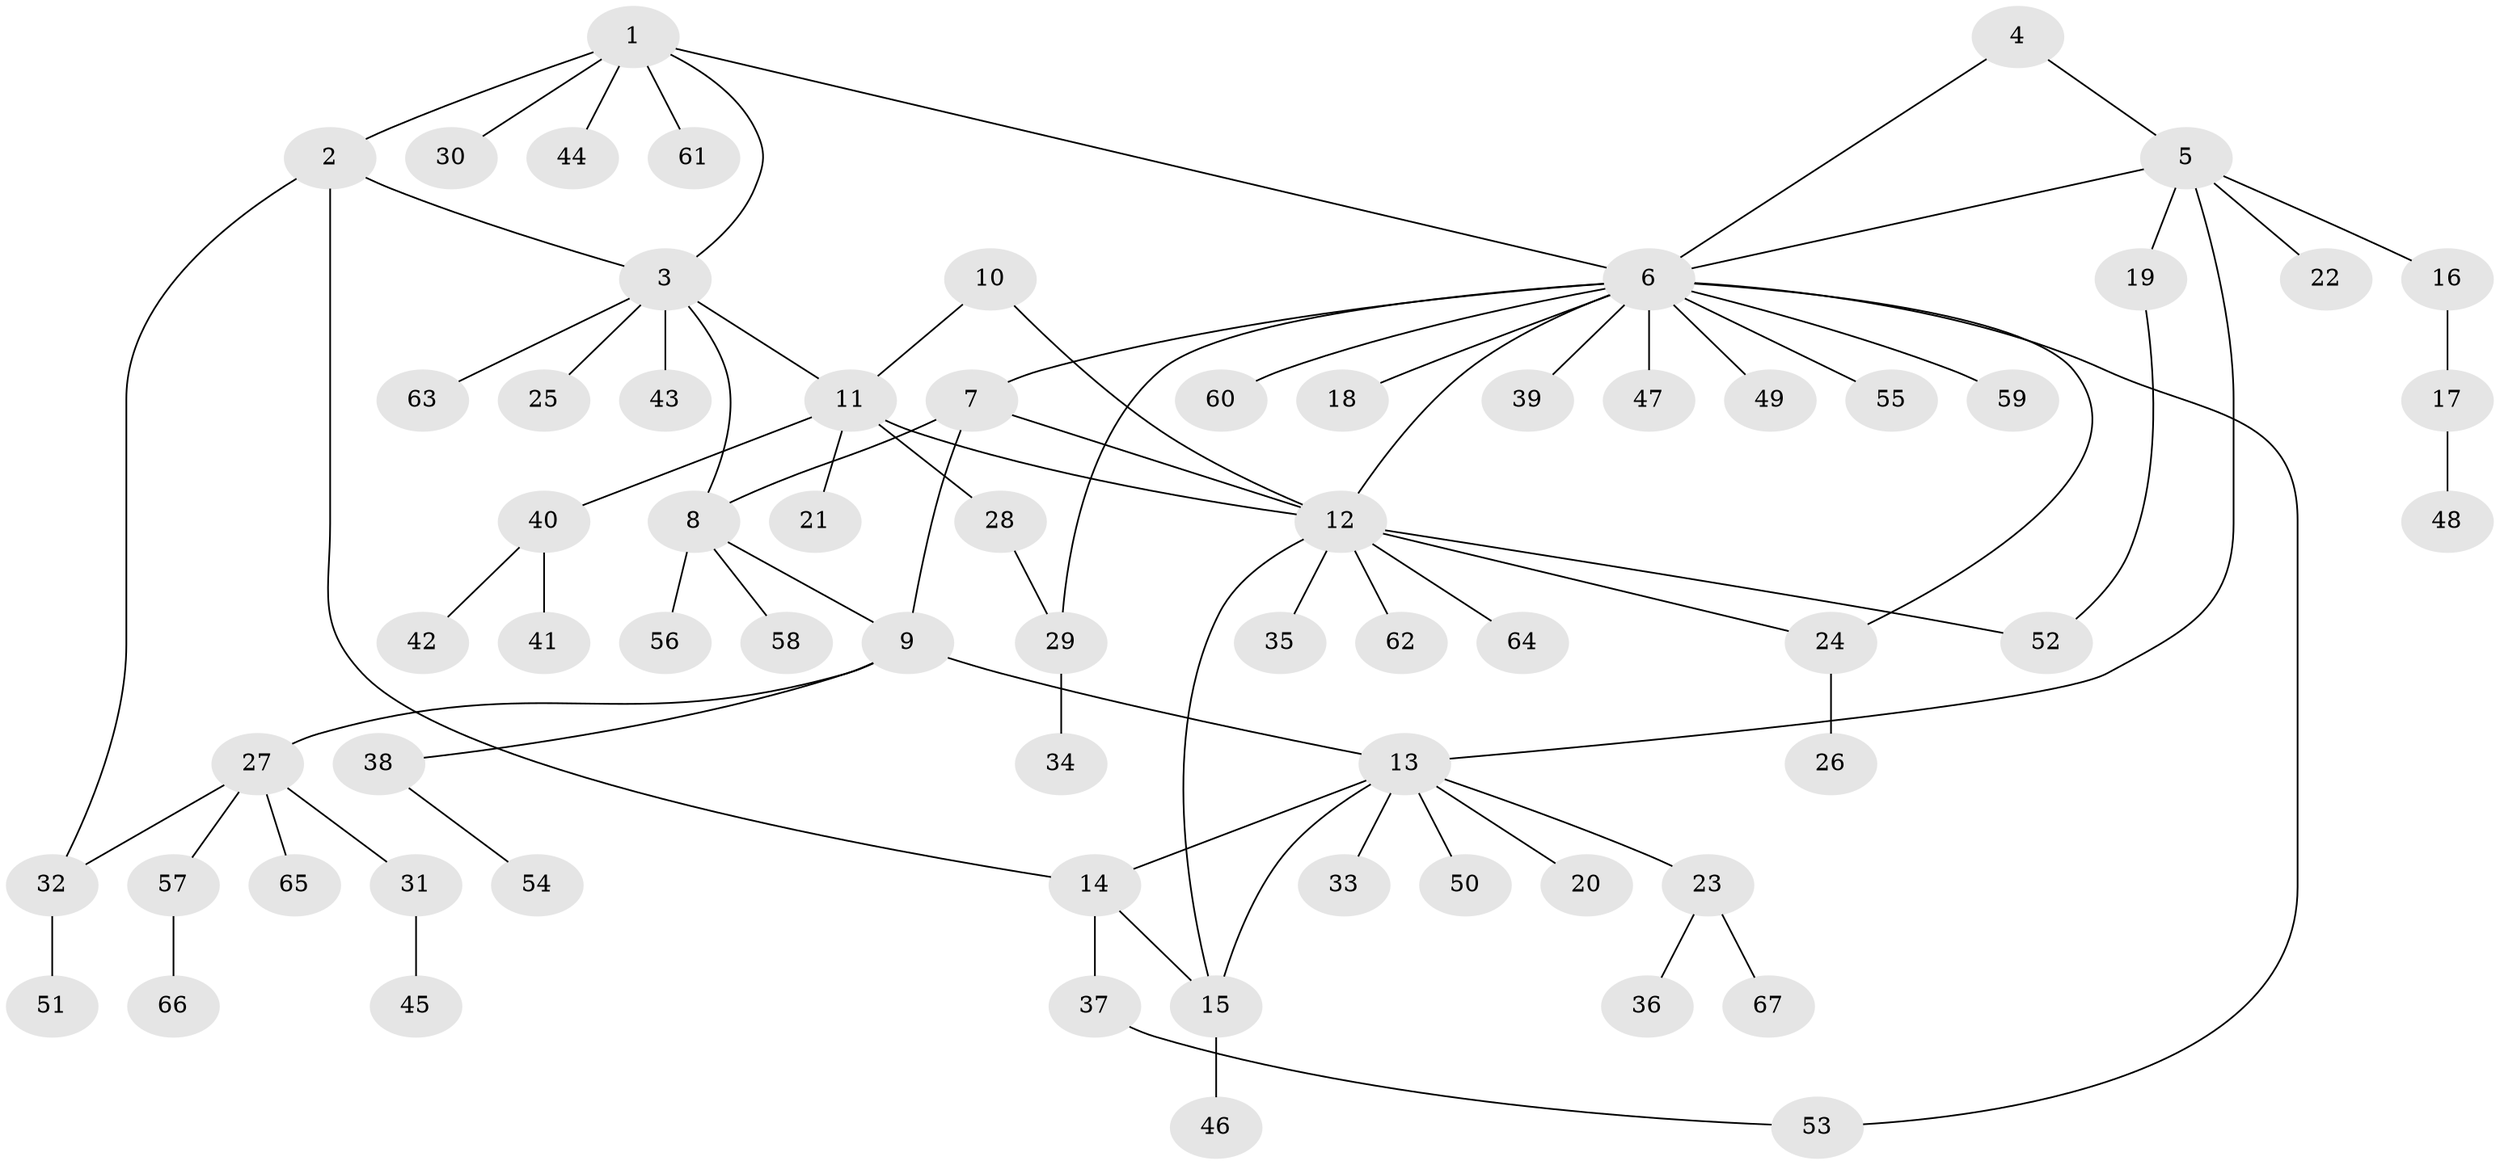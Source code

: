 // coarse degree distribution, {5: 0.061224489795918366, 4: 0.061224489795918366, 6: 0.04081632653061224, 13: 0.02040816326530612, 10: 0.02040816326530612, 2: 0.1836734693877551, 9: 0.02040816326530612, 3: 0.02040816326530612, 1: 0.5714285714285714}
// Generated by graph-tools (version 1.1) at 2025/42/03/06/25 10:42:12]
// undirected, 67 vertices, 82 edges
graph export_dot {
graph [start="1"]
  node [color=gray90,style=filled];
  1;
  2;
  3;
  4;
  5;
  6;
  7;
  8;
  9;
  10;
  11;
  12;
  13;
  14;
  15;
  16;
  17;
  18;
  19;
  20;
  21;
  22;
  23;
  24;
  25;
  26;
  27;
  28;
  29;
  30;
  31;
  32;
  33;
  34;
  35;
  36;
  37;
  38;
  39;
  40;
  41;
  42;
  43;
  44;
  45;
  46;
  47;
  48;
  49;
  50;
  51;
  52;
  53;
  54;
  55;
  56;
  57;
  58;
  59;
  60;
  61;
  62;
  63;
  64;
  65;
  66;
  67;
  1 -- 2;
  1 -- 3;
  1 -- 6;
  1 -- 30;
  1 -- 44;
  1 -- 61;
  2 -- 3;
  2 -- 14;
  2 -- 32;
  3 -- 8;
  3 -- 11;
  3 -- 25;
  3 -- 43;
  3 -- 63;
  4 -- 5;
  4 -- 6;
  5 -- 6;
  5 -- 13;
  5 -- 16;
  5 -- 19;
  5 -- 22;
  6 -- 7;
  6 -- 12;
  6 -- 18;
  6 -- 24;
  6 -- 29;
  6 -- 39;
  6 -- 47;
  6 -- 49;
  6 -- 53;
  6 -- 55;
  6 -- 59;
  6 -- 60;
  7 -- 8;
  7 -- 9;
  7 -- 12;
  8 -- 9;
  8 -- 56;
  8 -- 58;
  9 -- 13;
  9 -- 27;
  9 -- 38;
  10 -- 11;
  10 -- 12;
  11 -- 12;
  11 -- 21;
  11 -- 28;
  11 -- 40;
  12 -- 15;
  12 -- 24;
  12 -- 35;
  12 -- 52;
  12 -- 62;
  12 -- 64;
  13 -- 14;
  13 -- 15;
  13 -- 20;
  13 -- 23;
  13 -- 33;
  13 -- 50;
  14 -- 15;
  14 -- 37;
  15 -- 46;
  16 -- 17;
  17 -- 48;
  19 -- 52;
  23 -- 36;
  23 -- 67;
  24 -- 26;
  27 -- 31;
  27 -- 32;
  27 -- 57;
  27 -- 65;
  28 -- 29;
  29 -- 34;
  31 -- 45;
  32 -- 51;
  37 -- 53;
  38 -- 54;
  40 -- 41;
  40 -- 42;
  57 -- 66;
}
